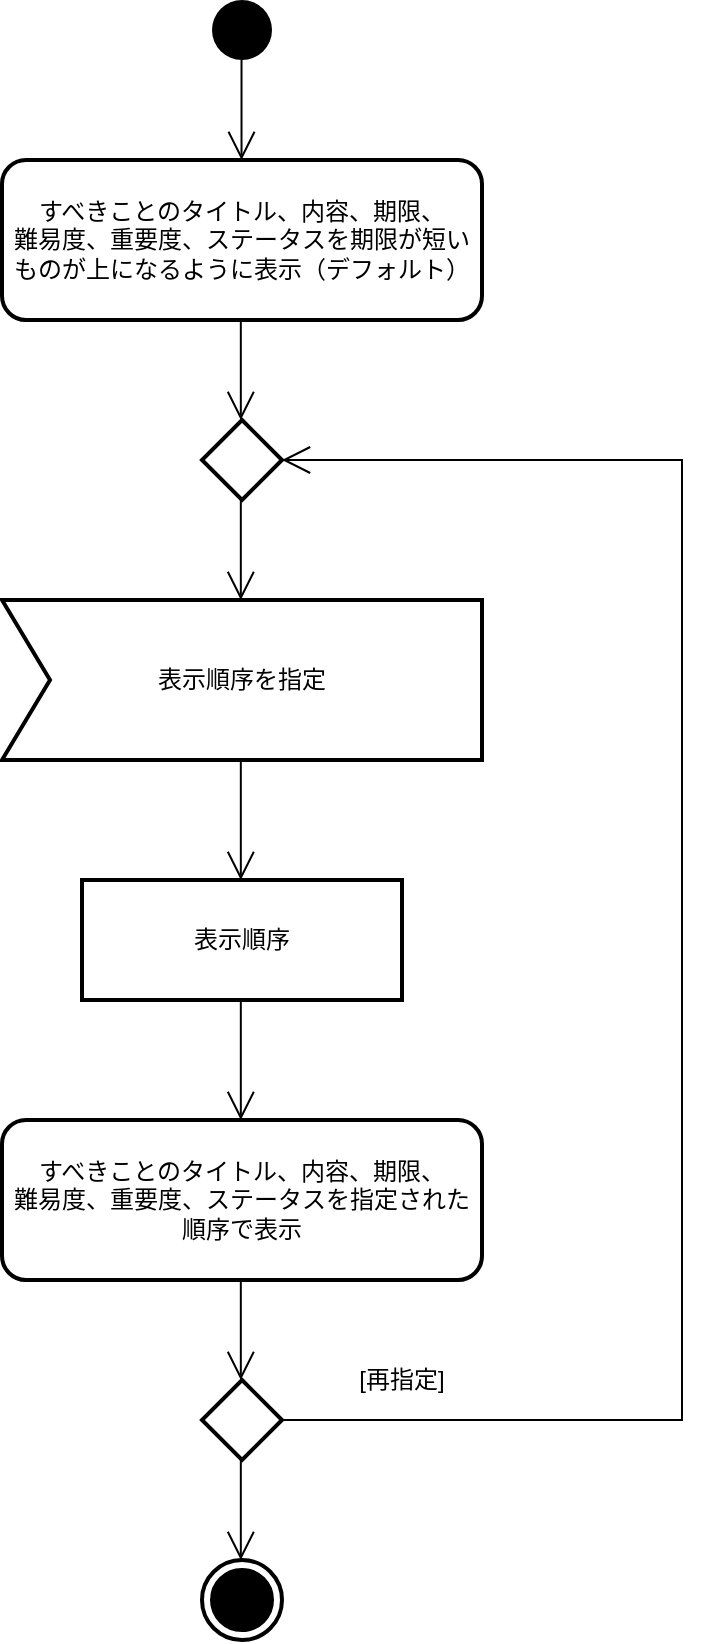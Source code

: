<mxfile version="13.9.9" type="device"><diagram id="OP1BT2q4xCzRrLuRYf-W" name="ページ1"><mxGraphModel dx="390" dy="1932" grid="1" gridSize="10" guides="1" tooltips="1" connect="1" arrows="1" fold="1" page="1" pageScale="1" pageWidth="827" pageHeight="1169" math="0" shadow="0"><root><mxCell id="0"/><mxCell id="1" parent="0"/><mxCell id="TXOmYWcJgzrTKDZKd5Xc-1" value="すべきことのタイトル、内容、期限、&lt;br&gt;難易度、重要度、ステータスを期限が短いものが上になるように表示（デフォルト）" style="shape=rect;html=1;rounded=1;whiteSpace=wrap;align=center;strokeWidth=2;" vertex="1" parent="1"><mxGeometry x="1290" y="30" width="240" height="80" as="geometry"/></mxCell><mxCell id="TXOmYWcJgzrTKDZKd5Xc-3" value="表示順序を指定" style="html=1;shape=mxgraph.sysml.accEvent;strokeWidth=2;whiteSpace=wrap;align=center;" vertex="1" parent="1"><mxGeometry x="1290" y="250" width="240" height="80" as="geometry"/></mxCell><mxCell id="TXOmYWcJgzrTKDZKd5Xc-4" value="表示順序" style="shape=rect;html=1;whiteSpace=wrap;align=center;strokeWidth=2;" vertex="1" parent="1"><mxGeometry x="1330" y="390" width="160" height="60" as="geometry"/></mxCell><mxCell id="TXOmYWcJgzrTKDZKd5Xc-5" value="" style="endArrow=open;endFill=1;endSize=12;html=1;entryX=0.5;entryY=0;entryDx=0;entryDy=0;" edge="1" parent="1"><mxGeometry width="160" relative="1" as="geometry"><mxPoint x="1409.41" y="330" as="sourcePoint"/><mxPoint x="1409.41" y="390" as="targetPoint"/></mxGeometry></mxCell><mxCell id="TXOmYWcJgzrTKDZKd5Xc-6" value="" style="shape=rhombus;html=1;verticalLabelPosition=bottom;verticalAlignment=top;strokeWidth=2;" vertex="1" parent="1"><mxGeometry x="1390" y="160" width="40" height="40" as="geometry"/></mxCell><mxCell id="TXOmYWcJgzrTKDZKd5Xc-8" value="すべきことのタイトル、内容、期限、&lt;br&gt;難易度、重要度、ステータスを指定された順序で表示" style="shape=rect;html=1;rounded=1;whiteSpace=wrap;align=center;strokeWidth=2;" vertex="1" parent="1"><mxGeometry x="1290" y="510" width="240" height="80" as="geometry"/></mxCell><mxCell id="TXOmYWcJgzrTKDZKd5Xc-14" value="" style="endArrow=open;endFill=1;endSize=12;html=1;entryX=0.5;entryY=0;entryDx=0;entryDy=0;entryPerimeter=0;exitX=0.5;exitY=1;exitDx=0;exitDy=0;" edge="1" parent="1"><mxGeometry width="160" relative="1" as="geometry"><mxPoint x="1409.41" y="200" as="sourcePoint"/><mxPoint x="1409.41" y="250" as="targetPoint"/></mxGeometry></mxCell><mxCell id="TXOmYWcJgzrTKDZKd5Xc-20" value="" style="endArrow=open;endFill=1;endSize=12;html=1;entryX=0.5;entryY=0;entryDx=0;entryDy=0;" edge="1" parent="1"><mxGeometry width="160" relative="1" as="geometry"><mxPoint x="1409.41" y="450" as="sourcePoint"/><mxPoint x="1409.41" y="510" as="targetPoint"/></mxGeometry></mxCell><mxCell id="TXOmYWcJgzrTKDZKd5Xc-21" value="" style="endArrow=open;endFill=1;endSize=12;html=1;entryX=1;entryY=0.5;entryDx=0;entryDy=0;exitX=1;exitY=0.5;exitDx=0;exitDy=0;rounded=0;" edge="1" parent="1" source="TXOmYWcJgzrTKDZKd5Xc-24" target="TXOmYWcJgzrTKDZKd5Xc-6"><mxGeometry width="160" relative="1" as="geometry"><mxPoint x="1610.0" y="500" as="sourcePoint"/><mxPoint x="1610.0" y="560" as="targetPoint"/><Array as="points"><mxPoint x="1630" y="660"/><mxPoint x="1630" y="180"/></Array></mxGeometry></mxCell><mxCell id="TXOmYWcJgzrTKDZKd5Xc-24" value="" style="shape=rhombus;html=1;verticalLabelPosition=bottom;verticalAlignment=top;strokeWidth=2;" vertex="1" parent="1"><mxGeometry x="1390" y="640" width="40" height="40" as="geometry"/></mxCell><mxCell id="TXOmYWcJgzrTKDZKd5Xc-25" value="" style="endArrow=open;endFill=1;endSize=12;html=1;entryX=0.5;entryY=0;entryDx=0;entryDy=0;entryPerimeter=0;exitX=0.5;exitY=1;exitDx=0;exitDy=0;" edge="1" parent="1"><mxGeometry width="160" relative="1" as="geometry"><mxPoint x="1409.41" y="680" as="sourcePoint"/><mxPoint x="1409.41" y="730" as="targetPoint"/></mxGeometry></mxCell><mxCell id="TXOmYWcJgzrTKDZKd5Xc-26" value="" style="endArrow=open;endFill=1;endSize=12;html=1;entryX=0.5;entryY=0;entryDx=0;entryDy=0;entryPerimeter=0;exitX=0.5;exitY=1;exitDx=0;exitDy=0;" edge="1" parent="1"><mxGeometry width="160" relative="1" as="geometry"><mxPoint x="1409.41" y="110" as="sourcePoint"/><mxPoint x="1409.41" y="160" as="targetPoint"/></mxGeometry></mxCell><mxCell id="TXOmYWcJgzrTKDZKd5Xc-27" value="" style="endArrow=open;endFill=1;endSize=12;html=1;entryX=0.5;entryY=0;entryDx=0;entryDy=0;entryPerimeter=0;exitX=0.5;exitY=1;exitDx=0;exitDy=0;" edge="1" parent="1"><mxGeometry width="160" relative="1" as="geometry"><mxPoint x="1409.41" y="590" as="sourcePoint"/><mxPoint x="1409.41" y="640" as="targetPoint"/></mxGeometry></mxCell><mxCell id="TXOmYWcJgzrTKDZKd5Xc-28" value="[再指定]" style="text;html=1;strokeColor=none;fillColor=none;align=center;verticalAlign=middle;whiteSpace=wrap;rounded=0;" vertex="1" parent="1"><mxGeometry x="1450" y="630" width="80" height="20" as="geometry"/></mxCell><mxCell id="TXOmYWcJgzrTKDZKd5Xc-29" value="" style="html=1;shape=mxgraph.sysml.actFinal;strokeWidth=2;verticalLabelPosition=bottom;verticalAlignment=top;" vertex="1" parent="1"><mxGeometry x="1390" y="730" width="40" height="40" as="geometry"/></mxCell><mxCell id="TXOmYWcJgzrTKDZKd5Xc-30" value="" style="ellipse;fillColor=#000000;strokeColor=none;" vertex="1" parent="1"><mxGeometry x="1395" y="-50" width="30" height="30" as="geometry"/></mxCell><mxCell id="TXOmYWcJgzrTKDZKd5Xc-31" value="" style="endArrow=open;endFill=1;endSize=12;html=1;entryX=0.5;entryY=0;entryDx=0;entryDy=0;entryPerimeter=0;exitX=0.5;exitY=1;exitDx=0;exitDy=0;" edge="1" parent="1"><mxGeometry width="160" relative="1" as="geometry"><mxPoint x="1409.76" y="-20" as="sourcePoint"/><mxPoint x="1409.76" y="30" as="targetPoint"/></mxGeometry></mxCell></root></mxGraphModel></diagram></mxfile>